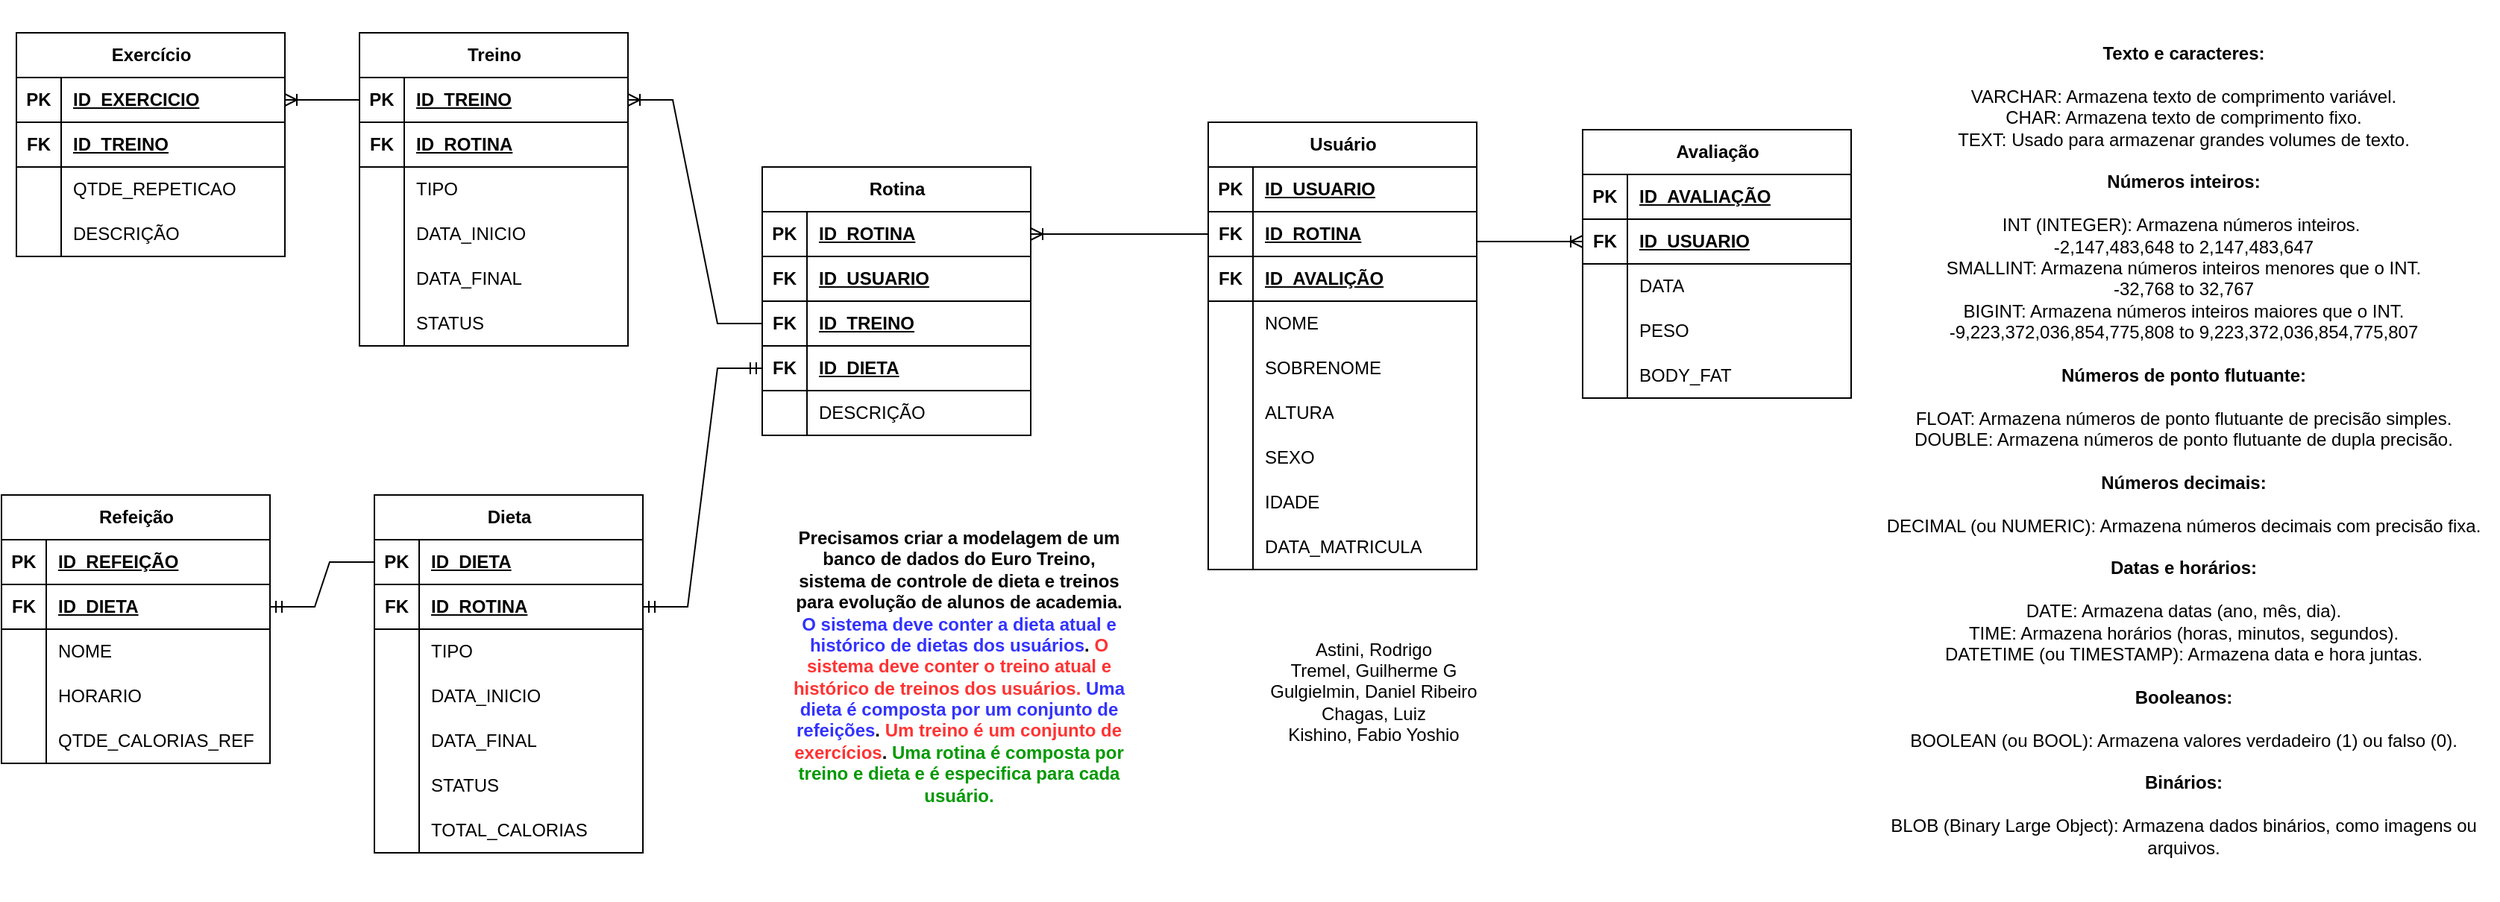 <mxfile version="21.6.5" type="github">
  <diagram id="R2lEEEUBdFMjLlhIrx00" name="Page-1">
    <mxGraphModel dx="1644" dy="480" grid="0" gridSize="10" guides="1" tooltips="1" connect="1" arrows="1" fold="1" page="1" pageScale="1" pageWidth="850" pageHeight="1100" math="0" shadow="0" extFonts="Permanent Marker^https://fonts.googleapis.com/css?family=Permanent+Marker">
      <root>
        <mxCell id="0" />
        <mxCell id="1" parent="0" />
        <mxCell id="TlUaofYKDGmp3CjPy7Cw-1" value="Usuário" style="shape=table;startSize=30;container=1;collapsible=1;childLayout=tableLayout;fixedRows=1;rowLines=0;fontStyle=1;align=center;resizeLast=1;html=1;" parent="1" vertex="1">
          <mxGeometry x="-21" y="190" width="180" height="300" as="geometry" />
        </mxCell>
        <mxCell id="TlUaofYKDGmp3CjPy7Cw-61" value="" style="shape=tableRow;horizontal=0;startSize=0;swimlaneHead=0;swimlaneBody=0;fillColor=none;collapsible=0;dropTarget=0;points=[[0,0.5],[1,0.5]];portConstraint=eastwest;top=0;left=0;right=0;bottom=1;" parent="TlUaofYKDGmp3CjPy7Cw-1" vertex="1">
          <mxGeometry y="30" width="180" height="30" as="geometry" />
        </mxCell>
        <mxCell id="TlUaofYKDGmp3CjPy7Cw-62" value="PK" style="shape=partialRectangle;connectable=0;fillColor=none;top=0;left=0;bottom=0;right=0;fontStyle=1;overflow=hidden;whiteSpace=wrap;html=1;" parent="TlUaofYKDGmp3CjPy7Cw-61" vertex="1">
          <mxGeometry width="30" height="30" as="geometry">
            <mxRectangle width="30" height="30" as="alternateBounds" />
          </mxGeometry>
        </mxCell>
        <mxCell id="TlUaofYKDGmp3CjPy7Cw-63" value="ID_USUARIO" style="shape=partialRectangle;connectable=0;fillColor=none;top=0;left=0;bottom=0;right=0;align=left;spacingLeft=6;fontStyle=5;overflow=hidden;whiteSpace=wrap;html=1;" parent="TlUaofYKDGmp3CjPy7Cw-61" vertex="1">
          <mxGeometry x="30" width="150" height="30" as="geometry">
            <mxRectangle width="150" height="30" as="alternateBounds" />
          </mxGeometry>
        </mxCell>
        <mxCell id="TlUaofYKDGmp3CjPy7Cw-2" value="" style="shape=tableRow;horizontal=0;startSize=0;swimlaneHead=0;swimlaneBody=0;fillColor=none;collapsible=0;dropTarget=0;points=[[0,0.5],[1,0.5]];portConstraint=eastwest;top=0;left=0;right=0;bottom=1;" parent="TlUaofYKDGmp3CjPy7Cw-1" vertex="1">
          <mxGeometry y="60" width="180" height="30" as="geometry" />
        </mxCell>
        <mxCell id="TlUaofYKDGmp3CjPy7Cw-3" value="FK" style="shape=partialRectangle;connectable=0;fillColor=none;top=0;left=0;bottom=0;right=0;fontStyle=1;overflow=hidden;whiteSpace=wrap;html=1;" parent="TlUaofYKDGmp3CjPy7Cw-2" vertex="1">
          <mxGeometry width="30" height="30" as="geometry">
            <mxRectangle width="30" height="30" as="alternateBounds" />
          </mxGeometry>
        </mxCell>
        <mxCell id="TlUaofYKDGmp3CjPy7Cw-4" value="ID_ROTINA" style="shape=partialRectangle;connectable=0;fillColor=none;top=0;left=0;bottom=0;right=0;align=left;spacingLeft=6;fontStyle=5;overflow=hidden;whiteSpace=wrap;html=1;" parent="TlUaofYKDGmp3CjPy7Cw-2" vertex="1">
          <mxGeometry x="30" width="150" height="30" as="geometry">
            <mxRectangle width="150" height="30" as="alternateBounds" />
          </mxGeometry>
        </mxCell>
        <mxCell id="TlUaofYKDGmp3CjPy7Cw-193" value="" style="shape=tableRow;horizontal=0;startSize=0;swimlaneHead=0;swimlaneBody=0;fillColor=none;collapsible=0;dropTarget=0;points=[[0,0.5],[1,0.5]];portConstraint=eastwest;top=0;left=0;right=0;bottom=1;" parent="TlUaofYKDGmp3CjPy7Cw-1" vertex="1">
          <mxGeometry y="90" width="180" height="30" as="geometry" />
        </mxCell>
        <mxCell id="TlUaofYKDGmp3CjPy7Cw-194" value="FK" style="shape=partialRectangle;connectable=0;fillColor=none;top=0;left=0;bottom=0;right=0;fontStyle=1;overflow=hidden;whiteSpace=wrap;html=1;" parent="TlUaofYKDGmp3CjPy7Cw-193" vertex="1">
          <mxGeometry width="30" height="30" as="geometry">
            <mxRectangle width="30" height="30" as="alternateBounds" />
          </mxGeometry>
        </mxCell>
        <mxCell id="TlUaofYKDGmp3CjPy7Cw-195" value="ID_AVALIÇÃO" style="shape=partialRectangle;connectable=0;fillColor=none;top=0;left=0;bottom=0;right=0;align=left;spacingLeft=6;fontStyle=5;overflow=hidden;whiteSpace=wrap;html=1;" parent="TlUaofYKDGmp3CjPy7Cw-193" vertex="1">
          <mxGeometry x="30" width="150" height="30" as="geometry">
            <mxRectangle width="150" height="30" as="alternateBounds" />
          </mxGeometry>
        </mxCell>
        <mxCell id="TlUaofYKDGmp3CjPy7Cw-8" value="" style="shape=tableRow;horizontal=0;startSize=0;swimlaneHead=0;swimlaneBody=0;fillColor=none;collapsible=0;dropTarget=0;points=[[0,0.5],[1,0.5]];portConstraint=eastwest;top=0;left=0;right=0;bottom=0;" parent="TlUaofYKDGmp3CjPy7Cw-1" vertex="1">
          <mxGeometry y="120" width="180" height="30" as="geometry" />
        </mxCell>
        <mxCell id="TlUaofYKDGmp3CjPy7Cw-9" value="" style="shape=partialRectangle;connectable=0;fillColor=none;top=0;left=0;bottom=0;right=0;editable=1;overflow=hidden;whiteSpace=wrap;html=1;" parent="TlUaofYKDGmp3CjPy7Cw-8" vertex="1">
          <mxGeometry width="30" height="30" as="geometry">
            <mxRectangle width="30" height="30" as="alternateBounds" />
          </mxGeometry>
        </mxCell>
        <mxCell id="TlUaofYKDGmp3CjPy7Cw-10" value="NOME" style="shape=partialRectangle;connectable=0;fillColor=none;top=0;left=0;bottom=0;right=0;align=left;spacingLeft=6;overflow=hidden;whiteSpace=wrap;html=1;" parent="TlUaofYKDGmp3CjPy7Cw-8" vertex="1">
          <mxGeometry x="30" width="150" height="30" as="geometry">
            <mxRectangle width="150" height="30" as="alternateBounds" />
          </mxGeometry>
        </mxCell>
        <mxCell id="TlUaofYKDGmp3CjPy7Cw-11" value="" style="shape=tableRow;horizontal=0;startSize=0;swimlaneHead=0;swimlaneBody=0;fillColor=none;collapsible=0;dropTarget=0;points=[[0,0.5],[1,0.5]];portConstraint=eastwest;top=0;left=0;right=0;bottom=0;" parent="TlUaofYKDGmp3CjPy7Cw-1" vertex="1">
          <mxGeometry y="150" width="180" height="30" as="geometry" />
        </mxCell>
        <mxCell id="TlUaofYKDGmp3CjPy7Cw-12" value="" style="shape=partialRectangle;connectable=0;fillColor=none;top=0;left=0;bottom=0;right=0;editable=1;overflow=hidden;whiteSpace=wrap;html=1;" parent="TlUaofYKDGmp3CjPy7Cw-11" vertex="1">
          <mxGeometry width="30" height="30" as="geometry">
            <mxRectangle width="30" height="30" as="alternateBounds" />
          </mxGeometry>
        </mxCell>
        <mxCell id="TlUaofYKDGmp3CjPy7Cw-13" value="SOBRENOME" style="shape=partialRectangle;connectable=0;fillColor=none;top=0;left=0;bottom=0;right=0;align=left;spacingLeft=6;overflow=hidden;whiteSpace=wrap;html=1;" parent="TlUaofYKDGmp3CjPy7Cw-11" vertex="1">
          <mxGeometry x="30" width="150" height="30" as="geometry">
            <mxRectangle width="150" height="30" as="alternateBounds" />
          </mxGeometry>
        </mxCell>
        <mxCell id="TlUaofYKDGmp3CjPy7Cw-17" value="" style="shape=tableRow;horizontal=0;startSize=0;swimlaneHead=0;swimlaneBody=0;fillColor=none;collapsible=0;dropTarget=0;points=[[0,0.5],[1,0.5]];portConstraint=eastwest;top=0;left=0;right=0;bottom=0;" parent="TlUaofYKDGmp3CjPy7Cw-1" vertex="1">
          <mxGeometry y="180" width="180" height="30" as="geometry" />
        </mxCell>
        <mxCell id="TlUaofYKDGmp3CjPy7Cw-18" value="" style="shape=partialRectangle;connectable=0;fillColor=none;top=0;left=0;bottom=0;right=0;editable=1;overflow=hidden;whiteSpace=wrap;html=1;" parent="TlUaofYKDGmp3CjPy7Cw-17" vertex="1">
          <mxGeometry width="30" height="30" as="geometry">
            <mxRectangle width="30" height="30" as="alternateBounds" />
          </mxGeometry>
        </mxCell>
        <mxCell id="TlUaofYKDGmp3CjPy7Cw-19" value="ALTURA" style="shape=partialRectangle;connectable=0;fillColor=none;top=0;left=0;bottom=0;right=0;align=left;spacingLeft=6;overflow=hidden;whiteSpace=wrap;html=1;" parent="TlUaofYKDGmp3CjPy7Cw-17" vertex="1">
          <mxGeometry x="30" width="150" height="30" as="geometry">
            <mxRectangle width="150" height="30" as="alternateBounds" />
          </mxGeometry>
        </mxCell>
        <mxCell id="TlUaofYKDGmp3CjPy7Cw-20" value="" style="shape=tableRow;horizontal=0;startSize=0;swimlaneHead=0;swimlaneBody=0;fillColor=none;collapsible=0;dropTarget=0;points=[[0,0.5],[1,0.5]];portConstraint=eastwest;top=0;left=0;right=0;bottom=0;" parent="TlUaofYKDGmp3CjPy7Cw-1" vertex="1">
          <mxGeometry y="210" width="180" height="30" as="geometry" />
        </mxCell>
        <mxCell id="TlUaofYKDGmp3CjPy7Cw-21" value="" style="shape=partialRectangle;connectable=0;fillColor=none;top=0;left=0;bottom=0;right=0;editable=1;overflow=hidden;whiteSpace=wrap;html=1;" parent="TlUaofYKDGmp3CjPy7Cw-20" vertex="1">
          <mxGeometry width="30" height="30" as="geometry">
            <mxRectangle width="30" height="30" as="alternateBounds" />
          </mxGeometry>
        </mxCell>
        <mxCell id="TlUaofYKDGmp3CjPy7Cw-22" value="SEXO" style="shape=partialRectangle;connectable=0;fillColor=none;top=0;left=0;bottom=0;right=0;align=left;spacingLeft=6;overflow=hidden;whiteSpace=wrap;html=1;" parent="TlUaofYKDGmp3CjPy7Cw-20" vertex="1">
          <mxGeometry x="30" width="150" height="30" as="geometry">
            <mxRectangle width="150" height="30" as="alternateBounds" />
          </mxGeometry>
        </mxCell>
        <mxCell id="TlUaofYKDGmp3CjPy7Cw-196" value="" style="shape=tableRow;horizontal=0;startSize=0;swimlaneHead=0;swimlaneBody=0;fillColor=none;collapsible=0;dropTarget=0;points=[[0,0.5],[1,0.5]];portConstraint=eastwest;top=0;left=0;right=0;bottom=0;" parent="TlUaofYKDGmp3CjPy7Cw-1" vertex="1">
          <mxGeometry y="240" width="180" height="30" as="geometry" />
        </mxCell>
        <mxCell id="TlUaofYKDGmp3CjPy7Cw-197" value="" style="shape=partialRectangle;connectable=0;fillColor=none;top=0;left=0;bottom=0;right=0;editable=1;overflow=hidden;whiteSpace=wrap;html=1;" parent="TlUaofYKDGmp3CjPy7Cw-196" vertex="1">
          <mxGeometry width="30" height="30" as="geometry">
            <mxRectangle width="30" height="30" as="alternateBounds" />
          </mxGeometry>
        </mxCell>
        <mxCell id="TlUaofYKDGmp3CjPy7Cw-198" value="IDADE" style="shape=partialRectangle;connectable=0;fillColor=none;top=0;left=0;bottom=0;right=0;align=left;spacingLeft=6;overflow=hidden;whiteSpace=wrap;html=1;" parent="TlUaofYKDGmp3CjPy7Cw-196" vertex="1">
          <mxGeometry x="30" width="150" height="30" as="geometry">
            <mxRectangle width="150" height="30" as="alternateBounds" />
          </mxGeometry>
        </mxCell>
        <mxCell id="TlUaofYKDGmp3CjPy7Cw-256" value="" style="shape=tableRow;horizontal=0;startSize=0;swimlaneHead=0;swimlaneBody=0;fillColor=none;collapsible=0;dropTarget=0;points=[[0,0.5],[1,0.5]];portConstraint=eastwest;top=0;left=0;right=0;bottom=0;" parent="TlUaofYKDGmp3CjPy7Cw-1" vertex="1">
          <mxGeometry y="270" width="180" height="30" as="geometry" />
        </mxCell>
        <mxCell id="TlUaofYKDGmp3CjPy7Cw-257" value="" style="shape=partialRectangle;connectable=0;fillColor=none;top=0;left=0;bottom=0;right=0;editable=1;overflow=hidden;whiteSpace=wrap;html=1;" parent="TlUaofYKDGmp3CjPy7Cw-256" vertex="1">
          <mxGeometry width="30" height="30" as="geometry">
            <mxRectangle width="30" height="30" as="alternateBounds" />
          </mxGeometry>
        </mxCell>
        <mxCell id="TlUaofYKDGmp3CjPy7Cw-258" value="DATA_MATRICULA" style="shape=partialRectangle;connectable=0;fillColor=none;top=0;left=0;bottom=0;right=0;align=left;spacingLeft=6;overflow=hidden;whiteSpace=wrap;html=1;" parent="TlUaofYKDGmp3CjPy7Cw-256" vertex="1">
          <mxGeometry x="30" width="150" height="30" as="geometry">
            <mxRectangle width="150" height="30" as="alternateBounds" />
          </mxGeometry>
        </mxCell>
        <mxCell id="TlUaofYKDGmp3CjPy7Cw-40" value="&lt;b&gt;Precisamos criar a modelagem de um banco de dados do Euro Treino, sistema de controle de dieta e treinos para evolução de alunos de academia. &lt;font style=&quot;&quot; color=&quot;#3333ff&quot;&gt;O sistema deve conter a dieta atual e histórico de dietas dos usuários&lt;/font&gt;. &lt;font color=&quot;#ff3333&quot;&gt;O sistema deve conter o treino atual e histórico de treinos dos usuários.&lt;/font&gt; &lt;font color=&quot;#3333ff&quot;&gt;Uma dieta é composta por um conjunto de refeições&lt;/font&gt;. &lt;font color=&quot;#ff3333&quot;&gt;Um treino é um conjunto de exercícios&lt;/font&gt;. &lt;font color=&quot;#009900&quot;&gt;Uma rotina é composta por treino e dieta e é especifica para cada usuário.&lt;/font&gt;&lt;/b&gt;" style="text;html=1;strokeColor=none;fillColor=none;align=center;verticalAlign=middle;whiteSpace=wrap;rounded=0;" parent="1" vertex="1">
          <mxGeometry x="-303" y="490" width="230" height="130" as="geometry" />
        </mxCell>
        <mxCell id="TlUaofYKDGmp3CjPy7Cw-44" value="Refeição" style="shape=table;startSize=30;container=1;collapsible=1;childLayout=tableLayout;fixedRows=1;rowLines=0;fontStyle=1;align=center;resizeLast=1;html=1;" parent="1" vertex="1">
          <mxGeometry x="-830" y="440" width="180" height="180" as="geometry" />
        </mxCell>
        <mxCell id="TlUaofYKDGmp3CjPy7Cw-45" value="" style="shape=tableRow;horizontal=0;startSize=0;swimlaneHead=0;swimlaneBody=0;fillColor=none;collapsible=0;dropTarget=0;points=[[0,0.5],[1,0.5]];portConstraint=eastwest;top=0;left=0;right=0;bottom=1;" parent="TlUaofYKDGmp3CjPy7Cw-44" vertex="1">
          <mxGeometry y="30" width="180" height="30" as="geometry" />
        </mxCell>
        <mxCell id="TlUaofYKDGmp3CjPy7Cw-46" value="PK" style="shape=partialRectangle;connectable=0;fillColor=none;top=0;left=0;bottom=0;right=0;fontStyle=1;overflow=hidden;whiteSpace=wrap;html=1;" parent="TlUaofYKDGmp3CjPy7Cw-45" vertex="1">
          <mxGeometry width="30" height="30" as="geometry">
            <mxRectangle width="30" height="30" as="alternateBounds" />
          </mxGeometry>
        </mxCell>
        <mxCell id="TlUaofYKDGmp3CjPy7Cw-47" value="ID_REFEIÇÃO" style="shape=partialRectangle;connectable=0;fillColor=none;top=0;left=0;bottom=0;right=0;align=left;spacingLeft=6;fontStyle=5;overflow=hidden;whiteSpace=wrap;html=1;" parent="TlUaofYKDGmp3CjPy7Cw-45" vertex="1">
          <mxGeometry x="30" width="150" height="30" as="geometry">
            <mxRectangle width="150" height="30" as="alternateBounds" />
          </mxGeometry>
        </mxCell>
        <mxCell id="TlUaofYKDGmp3CjPy7Cw-57" value="" style="shape=tableRow;horizontal=0;startSize=0;swimlaneHead=0;swimlaneBody=0;fillColor=none;collapsible=0;dropTarget=0;points=[[0,0.5],[1,0.5]];portConstraint=eastwest;top=0;left=0;right=0;bottom=1;" parent="TlUaofYKDGmp3CjPy7Cw-44" vertex="1">
          <mxGeometry y="60" width="180" height="30" as="geometry" />
        </mxCell>
        <mxCell id="TlUaofYKDGmp3CjPy7Cw-58" value="FK" style="shape=partialRectangle;connectable=0;fillColor=none;top=0;left=0;bottom=0;right=0;fontStyle=1;overflow=hidden;whiteSpace=wrap;html=1;" parent="TlUaofYKDGmp3CjPy7Cw-57" vertex="1">
          <mxGeometry width="30" height="30" as="geometry">
            <mxRectangle width="30" height="30" as="alternateBounds" />
          </mxGeometry>
        </mxCell>
        <mxCell id="TlUaofYKDGmp3CjPy7Cw-59" value="ID_DIETA" style="shape=partialRectangle;connectable=0;fillColor=none;top=0;left=0;bottom=0;right=0;align=left;spacingLeft=6;fontStyle=5;overflow=hidden;whiteSpace=wrap;html=1;" parent="TlUaofYKDGmp3CjPy7Cw-57" vertex="1">
          <mxGeometry x="30" width="150" height="30" as="geometry">
            <mxRectangle width="150" height="30" as="alternateBounds" />
          </mxGeometry>
        </mxCell>
        <mxCell id="TlUaofYKDGmp3CjPy7Cw-48" value="" style="shape=tableRow;horizontal=0;startSize=0;swimlaneHead=0;swimlaneBody=0;fillColor=none;collapsible=0;dropTarget=0;points=[[0,0.5],[1,0.5]];portConstraint=eastwest;top=0;left=0;right=0;bottom=0;" parent="TlUaofYKDGmp3CjPy7Cw-44" vertex="1">
          <mxGeometry y="90" width="180" height="30" as="geometry" />
        </mxCell>
        <mxCell id="TlUaofYKDGmp3CjPy7Cw-49" value="" style="shape=partialRectangle;connectable=0;fillColor=none;top=0;left=0;bottom=0;right=0;editable=1;overflow=hidden;whiteSpace=wrap;html=1;" parent="TlUaofYKDGmp3CjPy7Cw-48" vertex="1">
          <mxGeometry width="30" height="30" as="geometry">
            <mxRectangle width="30" height="30" as="alternateBounds" />
          </mxGeometry>
        </mxCell>
        <mxCell id="TlUaofYKDGmp3CjPy7Cw-50" value="NOME" style="shape=partialRectangle;connectable=0;fillColor=none;top=0;left=0;bottom=0;right=0;align=left;spacingLeft=6;overflow=hidden;whiteSpace=wrap;html=1;" parent="TlUaofYKDGmp3CjPy7Cw-48" vertex="1">
          <mxGeometry x="30" width="150" height="30" as="geometry">
            <mxRectangle width="150" height="30" as="alternateBounds" />
          </mxGeometry>
        </mxCell>
        <mxCell id="TlUaofYKDGmp3CjPy7Cw-51" value="" style="shape=tableRow;horizontal=0;startSize=0;swimlaneHead=0;swimlaneBody=0;fillColor=none;collapsible=0;dropTarget=0;points=[[0,0.5],[1,0.5]];portConstraint=eastwest;top=0;left=0;right=0;bottom=0;" parent="TlUaofYKDGmp3CjPy7Cw-44" vertex="1">
          <mxGeometry y="120" width="180" height="30" as="geometry" />
        </mxCell>
        <mxCell id="TlUaofYKDGmp3CjPy7Cw-52" value="" style="shape=partialRectangle;connectable=0;fillColor=none;top=0;left=0;bottom=0;right=0;editable=1;overflow=hidden;whiteSpace=wrap;html=1;" parent="TlUaofYKDGmp3CjPy7Cw-51" vertex="1">
          <mxGeometry width="30" height="30" as="geometry">
            <mxRectangle width="30" height="30" as="alternateBounds" />
          </mxGeometry>
        </mxCell>
        <mxCell id="TlUaofYKDGmp3CjPy7Cw-53" value="HORARIO" style="shape=partialRectangle;connectable=0;fillColor=none;top=0;left=0;bottom=0;right=0;align=left;spacingLeft=6;overflow=hidden;whiteSpace=wrap;html=1;" parent="TlUaofYKDGmp3CjPy7Cw-51" vertex="1">
          <mxGeometry x="30" width="150" height="30" as="geometry">
            <mxRectangle width="150" height="30" as="alternateBounds" />
          </mxGeometry>
        </mxCell>
        <mxCell id="TlUaofYKDGmp3CjPy7Cw-247" value="" style="shape=tableRow;horizontal=0;startSize=0;swimlaneHead=0;swimlaneBody=0;fillColor=none;collapsible=0;dropTarget=0;points=[[0,0.5],[1,0.5]];portConstraint=eastwest;top=0;left=0;right=0;bottom=0;" parent="TlUaofYKDGmp3CjPy7Cw-44" vertex="1">
          <mxGeometry y="150" width="180" height="30" as="geometry" />
        </mxCell>
        <mxCell id="TlUaofYKDGmp3CjPy7Cw-248" value="" style="shape=partialRectangle;connectable=0;fillColor=none;top=0;left=0;bottom=0;right=0;editable=1;overflow=hidden;whiteSpace=wrap;html=1;" parent="TlUaofYKDGmp3CjPy7Cw-247" vertex="1">
          <mxGeometry width="30" height="30" as="geometry">
            <mxRectangle width="30" height="30" as="alternateBounds" />
          </mxGeometry>
        </mxCell>
        <mxCell id="TlUaofYKDGmp3CjPy7Cw-249" value="QTDE_CALORIAS_REF" style="shape=partialRectangle;connectable=0;fillColor=none;top=0;left=0;bottom=0;right=0;align=left;spacingLeft=6;overflow=hidden;whiteSpace=wrap;html=1;" parent="TlUaofYKDGmp3CjPy7Cw-247" vertex="1">
          <mxGeometry x="30" width="150" height="30" as="geometry">
            <mxRectangle width="150" height="30" as="alternateBounds" />
          </mxGeometry>
        </mxCell>
        <mxCell id="TlUaofYKDGmp3CjPy7Cw-84" value="Treino" style="shape=table;startSize=30;container=1;collapsible=1;childLayout=tableLayout;fixedRows=1;rowLines=0;fontStyle=1;align=center;resizeLast=1;html=1;" parent="1" vertex="1">
          <mxGeometry x="-590" y="130" width="180" height="210" as="geometry" />
        </mxCell>
        <mxCell id="TlUaofYKDGmp3CjPy7Cw-85" value="" style="shape=tableRow;horizontal=0;startSize=0;swimlaneHead=0;swimlaneBody=0;fillColor=none;collapsible=0;dropTarget=0;points=[[0,0.5],[1,0.5]];portConstraint=eastwest;top=0;left=0;right=0;bottom=1;" parent="TlUaofYKDGmp3CjPy7Cw-84" vertex="1">
          <mxGeometry y="30" width="180" height="30" as="geometry" />
        </mxCell>
        <mxCell id="TlUaofYKDGmp3CjPy7Cw-86" value="PK" style="shape=partialRectangle;connectable=0;fillColor=none;top=0;left=0;bottom=0;right=0;fontStyle=1;overflow=hidden;whiteSpace=wrap;html=1;" parent="TlUaofYKDGmp3CjPy7Cw-85" vertex="1">
          <mxGeometry width="30" height="30" as="geometry">
            <mxRectangle width="30" height="30" as="alternateBounds" />
          </mxGeometry>
        </mxCell>
        <mxCell id="TlUaofYKDGmp3CjPy7Cw-87" value="ID_TREINO" style="shape=partialRectangle;connectable=0;fillColor=none;top=0;left=0;bottom=0;right=0;align=left;spacingLeft=6;fontStyle=5;overflow=hidden;whiteSpace=wrap;html=1;" parent="TlUaofYKDGmp3CjPy7Cw-85" vertex="1">
          <mxGeometry x="30" width="150" height="30" as="geometry">
            <mxRectangle width="150" height="30" as="alternateBounds" />
          </mxGeometry>
        </mxCell>
        <mxCell id="TlUaofYKDGmp3CjPy7Cw-250" value="" style="shape=tableRow;horizontal=0;startSize=0;swimlaneHead=0;swimlaneBody=0;fillColor=none;collapsible=0;dropTarget=0;points=[[0,0.5],[1,0.5]];portConstraint=eastwest;top=0;left=0;right=0;bottom=1;" parent="TlUaofYKDGmp3CjPy7Cw-84" vertex="1">
          <mxGeometry y="60" width="180" height="30" as="geometry" />
        </mxCell>
        <mxCell id="TlUaofYKDGmp3CjPy7Cw-251" value="FK" style="shape=partialRectangle;connectable=0;fillColor=none;top=0;left=0;bottom=0;right=0;fontStyle=1;overflow=hidden;whiteSpace=wrap;html=1;" parent="TlUaofYKDGmp3CjPy7Cw-250" vertex="1">
          <mxGeometry width="30" height="30" as="geometry">
            <mxRectangle width="30" height="30" as="alternateBounds" />
          </mxGeometry>
        </mxCell>
        <mxCell id="TlUaofYKDGmp3CjPy7Cw-252" value="ID_ROTINA" style="shape=partialRectangle;connectable=0;fillColor=none;top=0;left=0;bottom=0;right=0;align=left;spacingLeft=6;fontStyle=5;overflow=hidden;whiteSpace=wrap;html=1;" parent="TlUaofYKDGmp3CjPy7Cw-250" vertex="1">
          <mxGeometry x="30" width="150" height="30" as="geometry">
            <mxRectangle width="150" height="30" as="alternateBounds" />
          </mxGeometry>
        </mxCell>
        <mxCell id="TlUaofYKDGmp3CjPy7Cw-91" value="" style="shape=tableRow;horizontal=0;startSize=0;swimlaneHead=0;swimlaneBody=0;fillColor=none;collapsible=0;dropTarget=0;points=[[0,0.5],[1,0.5]];portConstraint=eastwest;top=0;left=0;right=0;bottom=0;" parent="TlUaofYKDGmp3CjPy7Cw-84" vertex="1">
          <mxGeometry y="90" width="180" height="30" as="geometry" />
        </mxCell>
        <mxCell id="TlUaofYKDGmp3CjPy7Cw-92" value="" style="shape=partialRectangle;connectable=0;fillColor=none;top=0;left=0;bottom=0;right=0;editable=1;overflow=hidden;whiteSpace=wrap;html=1;" parent="TlUaofYKDGmp3CjPy7Cw-91" vertex="1">
          <mxGeometry width="30" height="30" as="geometry">
            <mxRectangle width="30" height="30" as="alternateBounds" />
          </mxGeometry>
        </mxCell>
        <mxCell id="TlUaofYKDGmp3CjPy7Cw-93" value="TIPO" style="shape=partialRectangle;connectable=0;fillColor=none;top=0;left=0;bottom=0;right=0;align=left;spacingLeft=6;overflow=hidden;whiteSpace=wrap;html=1;" parent="TlUaofYKDGmp3CjPy7Cw-91" vertex="1">
          <mxGeometry x="30" width="150" height="30" as="geometry">
            <mxRectangle width="150" height="30" as="alternateBounds" />
          </mxGeometry>
        </mxCell>
        <mxCell id="TlUaofYKDGmp3CjPy7Cw-218" value="" style="shape=tableRow;horizontal=0;startSize=0;swimlaneHead=0;swimlaneBody=0;fillColor=none;collapsible=0;dropTarget=0;points=[[0,0.5],[1,0.5]];portConstraint=eastwest;top=0;left=0;right=0;bottom=0;" parent="TlUaofYKDGmp3CjPy7Cw-84" vertex="1">
          <mxGeometry y="120" width="180" height="30" as="geometry" />
        </mxCell>
        <mxCell id="TlUaofYKDGmp3CjPy7Cw-219" value="" style="shape=partialRectangle;connectable=0;fillColor=none;top=0;left=0;bottom=0;right=0;editable=1;overflow=hidden;whiteSpace=wrap;html=1;" parent="TlUaofYKDGmp3CjPy7Cw-218" vertex="1">
          <mxGeometry width="30" height="30" as="geometry">
            <mxRectangle width="30" height="30" as="alternateBounds" />
          </mxGeometry>
        </mxCell>
        <mxCell id="TlUaofYKDGmp3CjPy7Cw-220" value="DATA_INICIO" style="shape=partialRectangle;connectable=0;fillColor=none;top=0;left=0;bottom=0;right=0;align=left;spacingLeft=6;overflow=hidden;whiteSpace=wrap;html=1;" parent="TlUaofYKDGmp3CjPy7Cw-218" vertex="1">
          <mxGeometry x="30" width="150" height="30" as="geometry">
            <mxRectangle width="150" height="30" as="alternateBounds" />
          </mxGeometry>
        </mxCell>
        <mxCell id="TlUaofYKDGmp3CjPy7Cw-221" value="" style="shape=tableRow;horizontal=0;startSize=0;swimlaneHead=0;swimlaneBody=0;fillColor=none;collapsible=0;dropTarget=0;points=[[0,0.5],[1,0.5]];portConstraint=eastwest;top=0;left=0;right=0;bottom=0;" parent="TlUaofYKDGmp3CjPy7Cw-84" vertex="1">
          <mxGeometry y="150" width="180" height="30" as="geometry" />
        </mxCell>
        <mxCell id="TlUaofYKDGmp3CjPy7Cw-222" value="" style="shape=partialRectangle;connectable=0;fillColor=none;top=0;left=0;bottom=0;right=0;editable=1;overflow=hidden;whiteSpace=wrap;html=1;" parent="TlUaofYKDGmp3CjPy7Cw-221" vertex="1">
          <mxGeometry width="30" height="30" as="geometry">
            <mxRectangle width="30" height="30" as="alternateBounds" />
          </mxGeometry>
        </mxCell>
        <mxCell id="TlUaofYKDGmp3CjPy7Cw-223" value="DATA_FINAL" style="shape=partialRectangle;connectable=0;fillColor=none;top=0;left=0;bottom=0;right=0;align=left;spacingLeft=6;overflow=hidden;whiteSpace=wrap;html=1;" parent="TlUaofYKDGmp3CjPy7Cw-221" vertex="1">
          <mxGeometry x="30" width="150" height="30" as="geometry">
            <mxRectangle width="150" height="30" as="alternateBounds" />
          </mxGeometry>
        </mxCell>
        <mxCell id="TlUaofYKDGmp3CjPy7Cw-253" value="" style="shape=tableRow;horizontal=0;startSize=0;swimlaneHead=0;swimlaneBody=0;fillColor=none;collapsible=0;dropTarget=0;points=[[0,0.5],[1,0.5]];portConstraint=eastwest;top=0;left=0;right=0;bottom=0;" parent="TlUaofYKDGmp3CjPy7Cw-84" vertex="1">
          <mxGeometry y="180" width="180" height="30" as="geometry" />
        </mxCell>
        <mxCell id="TlUaofYKDGmp3CjPy7Cw-254" value="" style="shape=partialRectangle;connectable=0;fillColor=none;top=0;left=0;bottom=0;right=0;editable=1;overflow=hidden;whiteSpace=wrap;html=1;" parent="TlUaofYKDGmp3CjPy7Cw-253" vertex="1">
          <mxGeometry width="30" height="30" as="geometry">
            <mxRectangle width="30" height="30" as="alternateBounds" />
          </mxGeometry>
        </mxCell>
        <mxCell id="TlUaofYKDGmp3CjPy7Cw-255" value="STATUS" style="shape=partialRectangle;connectable=0;fillColor=none;top=0;left=0;bottom=0;right=0;align=left;spacingLeft=6;overflow=hidden;whiteSpace=wrap;html=1;" parent="TlUaofYKDGmp3CjPy7Cw-253" vertex="1">
          <mxGeometry x="30" width="150" height="30" as="geometry">
            <mxRectangle width="150" height="30" as="alternateBounds" />
          </mxGeometry>
        </mxCell>
        <mxCell id="TlUaofYKDGmp3CjPy7Cw-100" value="Exercício" style="shape=table;startSize=30;container=1;collapsible=1;childLayout=tableLayout;fixedRows=1;rowLines=0;fontStyle=1;align=center;resizeLast=1;html=1;" parent="1" vertex="1">
          <mxGeometry x="-820" y="130" width="180" height="150" as="geometry" />
        </mxCell>
        <mxCell id="TlUaofYKDGmp3CjPy7Cw-110" value="" style="shape=tableRow;horizontal=0;startSize=0;swimlaneHead=0;swimlaneBody=0;fillColor=none;collapsible=0;dropTarget=0;points=[[0,0.5],[1,0.5]];portConstraint=eastwest;top=0;left=0;right=0;bottom=1;" parent="TlUaofYKDGmp3CjPy7Cw-100" vertex="1">
          <mxGeometry y="30" width="180" height="30" as="geometry" />
        </mxCell>
        <mxCell id="TlUaofYKDGmp3CjPy7Cw-111" value="PK" style="shape=partialRectangle;connectable=0;fillColor=none;top=0;left=0;bottom=0;right=0;fontStyle=1;overflow=hidden;whiteSpace=wrap;html=1;" parent="TlUaofYKDGmp3CjPy7Cw-110" vertex="1">
          <mxGeometry width="30" height="30" as="geometry">
            <mxRectangle width="30" height="30" as="alternateBounds" />
          </mxGeometry>
        </mxCell>
        <mxCell id="TlUaofYKDGmp3CjPy7Cw-112" value="ID_EXERCICIO" style="shape=partialRectangle;connectable=0;fillColor=none;top=0;left=0;bottom=0;right=0;align=left;spacingLeft=6;fontStyle=5;overflow=hidden;whiteSpace=wrap;html=1;" parent="TlUaofYKDGmp3CjPy7Cw-110" vertex="1">
          <mxGeometry x="30" width="150" height="30" as="geometry">
            <mxRectangle width="150" height="30" as="alternateBounds" />
          </mxGeometry>
        </mxCell>
        <mxCell id="TlUaofYKDGmp3CjPy7Cw-101" value="" style="shape=tableRow;horizontal=0;startSize=0;swimlaneHead=0;swimlaneBody=0;fillColor=none;collapsible=0;dropTarget=0;points=[[0,0.5],[1,0.5]];portConstraint=eastwest;top=0;left=0;right=0;bottom=1;" parent="TlUaofYKDGmp3CjPy7Cw-100" vertex="1">
          <mxGeometry y="60" width="180" height="30" as="geometry" />
        </mxCell>
        <mxCell id="TlUaofYKDGmp3CjPy7Cw-102" value="FK" style="shape=partialRectangle;connectable=0;fillColor=none;top=0;left=0;bottom=0;right=0;fontStyle=1;overflow=hidden;whiteSpace=wrap;html=1;" parent="TlUaofYKDGmp3CjPy7Cw-101" vertex="1">
          <mxGeometry width="30" height="30" as="geometry">
            <mxRectangle width="30" height="30" as="alternateBounds" />
          </mxGeometry>
        </mxCell>
        <mxCell id="TlUaofYKDGmp3CjPy7Cw-103" value="ID_TREINO" style="shape=partialRectangle;connectable=0;fillColor=none;top=0;left=0;bottom=0;right=0;align=left;spacingLeft=6;fontStyle=5;overflow=hidden;whiteSpace=wrap;html=1;" parent="TlUaofYKDGmp3CjPy7Cw-101" vertex="1">
          <mxGeometry x="30" width="150" height="30" as="geometry">
            <mxRectangle width="150" height="30" as="alternateBounds" />
          </mxGeometry>
        </mxCell>
        <mxCell id="TlUaofYKDGmp3CjPy7Cw-104" value="" style="shape=tableRow;horizontal=0;startSize=0;swimlaneHead=0;swimlaneBody=0;fillColor=none;collapsible=0;dropTarget=0;points=[[0,0.5],[1,0.5]];portConstraint=eastwest;top=0;left=0;right=0;bottom=0;" parent="TlUaofYKDGmp3CjPy7Cw-100" vertex="1">
          <mxGeometry y="90" width="180" height="30" as="geometry" />
        </mxCell>
        <mxCell id="TlUaofYKDGmp3CjPy7Cw-105" value="" style="shape=partialRectangle;connectable=0;fillColor=none;top=0;left=0;bottom=0;right=0;editable=1;overflow=hidden;whiteSpace=wrap;html=1;" parent="TlUaofYKDGmp3CjPy7Cw-104" vertex="1">
          <mxGeometry width="30" height="30" as="geometry">
            <mxRectangle width="30" height="30" as="alternateBounds" />
          </mxGeometry>
        </mxCell>
        <mxCell id="TlUaofYKDGmp3CjPy7Cw-106" value="QTDE_REPETICAO" style="shape=partialRectangle;connectable=0;fillColor=none;top=0;left=0;bottom=0;right=0;align=left;spacingLeft=6;overflow=hidden;whiteSpace=wrap;html=1;" parent="TlUaofYKDGmp3CjPy7Cw-104" vertex="1">
          <mxGeometry x="30" width="150" height="30" as="geometry">
            <mxRectangle width="150" height="30" as="alternateBounds" />
          </mxGeometry>
        </mxCell>
        <mxCell id="TlUaofYKDGmp3CjPy7Cw-107" value="" style="shape=tableRow;horizontal=0;startSize=0;swimlaneHead=0;swimlaneBody=0;fillColor=none;collapsible=0;dropTarget=0;points=[[0,0.5],[1,0.5]];portConstraint=eastwest;top=0;left=0;right=0;bottom=0;" parent="TlUaofYKDGmp3CjPy7Cw-100" vertex="1">
          <mxGeometry y="120" width="180" height="30" as="geometry" />
        </mxCell>
        <mxCell id="TlUaofYKDGmp3CjPy7Cw-108" value="" style="shape=partialRectangle;connectable=0;fillColor=none;top=0;left=0;bottom=0;right=0;editable=1;overflow=hidden;whiteSpace=wrap;html=1;" parent="TlUaofYKDGmp3CjPy7Cw-107" vertex="1">
          <mxGeometry width="30" height="30" as="geometry">
            <mxRectangle width="30" height="30" as="alternateBounds" />
          </mxGeometry>
        </mxCell>
        <mxCell id="TlUaofYKDGmp3CjPy7Cw-109" value="DESCRIÇÃO" style="shape=partialRectangle;connectable=0;fillColor=none;top=0;left=0;bottom=0;right=0;align=left;spacingLeft=6;overflow=hidden;whiteSpace=wrap;html=1;" parent="TlUaofYKDGmp3CjPy7Cw-107" vertex="1">
          <mxGeometry x="30" width="150" height="30" as="geometry">
            <mxRectangle width="150" height="30" as="alternateBounds" />
          </mxGeometry>
        </mxCell>
        <mxCell id="TlUaofYKDGmp3CjPy7Cw-116" value="" style="edgeStyle=entityRelationEdgeStyle;fontSize=12;html=1;endArrow=ERoneToMany;rounded=0;entryX=1;entryY=0.5;entryDx=0;entryDy=0;exitX=0;exitY=0.5;exitDx=0;exitDy=0;" parent="1" source="TlUaofYKDGmp3CjPy7Cw-85" target="TlUaofYKDGmp3CjPy7Cw-110" edge="1">
          <mxGeometry width="100" height="100" relative="1" as="geometry">
            <mxPoint x="-660" y="290" as="sourcePoint" />
            <mxPoint x="-560" y="190" as="targetPoint" />
          </mxGeometry>
        </mxCell>
        <mxCell id="TlUaofYKDGmp3CjPy7Cw-130" value="Rotina" style="shape=table;startSize=30;container=1;collapsible=1;childLayout=tableLayout;fixedRows=1;rowLines=0;fontStyle=1;align=center;resizeLast=1;html=1;" parent="1" vertex="1">
          <mxGeometry x="-320" y="220" width="180" height="180" as="geometry" />
        </mxCell>
        <mxCell id="TlUaofYKDGmp3CjPy7Cw-143" value="" style="shape=tableRow;horizontal=0;startSize=0;swimlaneHead=0;swimlaneBody=0;fillColor=none;collapsible=0;dropTarget=0;points=[[0,0.5],[1,0.5]];portConstraint=eastwest;top=0;left=0;right=0;bottom=1;" parent="TlUaofYKDGmp3CjPy7Cw-130" vertex="1">
          <mxGeometry y="30" width="180" height="30" as="geometry" />
        </mxCell>
        <mxCell id="TlUaofYKDGmp3CjPy7Cw-144" value="PK" style="shape=partialRectangle;connectable=0;fillColor=none;top=0;left=0;bottom=0;right=0;fontStyle=1;overflow=hidden;whiteSpace=wrap;html=1;" parent="TlUaofYKDGmp3CjPy7Cw-143" vertex="1">
          <mxGeometry width="30" height="30" as="geometry">
            <mxRectangle width="30" height="30" as="alternateBounds" />
          </mxGeometry>
        </mxCell>
        <mxCell id="TlUaofYKDGmp3CjPy7Cw-145" value="ID_ROTINA" style="shape=partialRectangle;connectable=0;fillColor=none;top=0;left=0;bottom=0;right=0;align=left;spacingLeft=6;fontStyle=5;overflow=hidden;whiteSpace=wrap;html=1;" parent="TlUaofYKDGmp3CjPy7Cw-143" vertex="1">
          <mxGeometry x="30" width="150" height="30" as="geometry">
            <mxRectangle width="150" height="30" as="alternateBounds" />
          </mxGeometry>
        </mxCell>
        <mxCell id="TlUaofYKDGmp3CjPy7Cw-131" value="" style="shape=tableRow;horizontal=0;startSize=0;swimlaneHead=0;swimlaneBody=0;fillColor=none;collapsible=0;dropTarget=0;points=[[0,0.5],[1,0.5]];portConstraint=eastwest;top=0;left=0;right=0;bottom=1;" parent="TlUaofYKDGmp3CjPy7Cw-130" vertex="1">
          <mxGeometry y="60" width="180" height="30" as="geometry" />
        </mxCell>
        <mxCell id="TlUaofYKDGmp3CjPy7Cw-132" value="FK" style="shape=partialRectangle;connectable=0;fillColor=none;top=0;left=0;bottom=0;right=0;fontStyle=1;overflow=hidden;whiteSpace=wrap;html=1;" parent="TlUaofYKDGmp3CjPy7Cw-131" vertex="1">
          <mxGeometry width="30" height="30" as="geometry">
            <mxRectangle width="30" height="30" as="alternateBounds" />
          </mxGeometry>
        </mxCell>
        <mxCell id="TlUaofYKDGmp3CjPy7Cw-133" value="ID_USUARIO" style="shape=partialRectangle;connectable=0;fillColor=none;top=0;left=0;bottom=0;right=0;align=left;spacingLeft=6;fontStyle=5;overflow=hidden;whiteSpace=wrap;html=1;" parent="TlUaofYKDGmp3CjPy7Cw-131" vertex="1">
          <mxGeometry x="30" width="150" height="30" as="geometry">
            <mxRectangle width="150" height="30" as="alternateBounds" />
          </mxGeometry>
        </mxCell>
        <mxCell id="TlUaofYKDGmp3CjPy7Cw-146" value="" style="shape=tableRow;horizontal=0;startSize=0;swimlaneHead=0;swimlaneBody=0;fillColor=none;collapsible=0;dropTarget=0;points=[[0,0.5],[1,0.5]];portConstraint=eastwest;top=0;left=0;right=0;bottom=1;" parent="TlUaofYKDGmp3CjPy7Cw-130" vertex="1">
          <mxGeometry y="90" width="180" height="30" as="geometry" />
        </mxCell>
        <mxCell id="TlUaofYKDGmp3CjPy7Cw-147" value="FK" style="shape=partialRectangle;connectable=0;fillColor=none;top=0;left=0;bottom=0;right=0;fontStyle=1;overflow=hidden;whiteSpace=wrap;html=1;" parent="TlUaofYKDGmp3CjPy7Cw-146" vertex="1">
          <mxGeometry width="30" height="30" as="geometry">
            <mxRectangle width="30" height="30" as="alternateBounds" />
          </mxGeometry>
        </mxCell>
        <mxCell id="TlUaofYKDGmp3CjPy7Cw-148" value="ID_TREINO" style="shape=partialRectangle;connectable=0;fillColor=none;top=0;left=0;bottom=0;right=0;align=left;spacingLeft=6;fontStyle=5;overflow=hidden;whiteSpace=wrap;html=1;" parent="TlUaofYKDGmp3CjPy7Cw-146" vertex="1">
          <mxGeometry x="30" width="150" height="30" as="geometry">
            <mxRectangle width="150" height="30" as="alternateBounds" />
          </mxGeometry>
        </mxCell>
        <mxCell id="TlUaofYKDGmp3CjPy7Cw-149" value="" style="shape=tableRow;horizontal=0;startSize=0;swimlaneHead=0;swimlaneBody=0;fillColor=none;collapsible=0;dropTarget=0;points=[[0,0.5],[1,0.5]];portConstraint=eastwest;top=0;left=0;right=0;bottom=1;" parent="TlUaofYKDGmp3CjPy7Cw-130" vertex="1">
          <mxGeometry y="120" width="180" height="30" as="geometry" />
        </mxCell>
        <mxCell id="TlUaofYKDGmp3CjPy7Cw-150" value="FK" style="shape=partialRectangle;connectable=0;fillColor=none;top=0;left=0;bottom=0;right=0;fontStyle=1;overflow=hidden;whiteSpace=wrap;html=1;" parent="TlUaofYKDGmp3CjPy7Cw-149" vertex="1">
          <mxGeometry width="30" height="30" as="geometry">
            <mxRectangle width="30" height="30" as="alternateBounds" />
          </mxGeometry>
        </mxCell>
        <mxCell id="TlUaofYKDGmp3CjPy7Cw-151" value="ID_DIETA" style="shape=partialRectangle;connectable=0;fillColor=none;top=0;left=0;bottom=0;right=0;align=left;spacingLeft=6;fontStyle=5;overflow=hidden;whiteSpace=wrap;html=1;" parent="TlUaofYKDGmp3CjPy7Cw-149" vertex="1">
          <mxGeometry x="30" width="150" height="30" as="geometry">
            <mxRectangle width="150" height="30" as="alternateBounds" />
          </mxGeometry>
        </mxCell>
        <mxCell id="TlUaofYKDGmp3CjPy7Cw-134" value="" style="shape=tableRow;horizontal=0;startSize=0;swimlaneHead=0;swimlaneBody=0;fillColor=none;collapsible=0;dropTarget=0;points=[[0,0.5],[1,0.5]];portConstraint=eastwest;top=0;left=0;right=0;bottom=0;" parent="TlUaofYKDGmp3CjPy7Cw-130" vertex="1">
          <mxGeometry y="150" width="180" height="30" as="geometry" />
        </mxCell>
        <mxCell id="TlUaofYKDGmp3CjPy7Cw-135" value="" style="shape=partialRectangle;connectable=0;fillColor=none;top=0;left=0;bottom=0;right=0;editable=1;overflow=hidden;whiteSpace=wrap;html=1;" parent="TlUaofYKDGmp3CjPy7Cw-134" vertex="1">
          <mxGeometry width="30" height="30" as="geometry">
            <mxRectangle width="30" height="30" as="alternateBounds" />
          </mxGeometry>
        </mxCell>
        <mxCell id="TlUaofYKDGmp3CjPy7Cw-136" value="DESCRIÇÃO" style="shape=partialRectangle;connectable=0;fillColor=none;top=0;left=0;bottom=0;right=0;align=left;spacingLeft=6;overflow=hidden;whiteSpace=wrap;html=1;" parent="TlUaofYKDGmp3CjPy7Cw-134" vertex="1">
          <mxGeometry x="30" width="150" height="30" as="geometry">
            <mxRectangle width="150" height="30" as="alternateBounds" />
          </mxGeometry>
        </mxCell>
        <mxCell id="TlUaofYKDGmp3CjPy7Cw-154" value="" style="edgeStyle=entityRelationEdgeStyle;fontSize=12;html=1;endArrow=ERoneToMany;rounded=0;entryX=1;entryY=0.5;entryDx=0;entryDy=0;exitX=0;exitY=0.5;exitDx=0;exitDy=0;" parent="1" source="TlUaofYKDGmp3CjPy7Cw-2" target="TlUaofYKDGmp3CjPy7Cw-143" edge="1">
          <mxGeometry width="100" height="100" relative="1" as="geometry">
            <mxPoint x="-240" y="500" as="sourcePoint" />
            <mxPoint x="-310" y="450" as="targetPoint" />
          </mxGeometry>
        </mxCell>
        <mxCell id="TlUaofYKDGmp3CjPy7Cw-155" value="Dieta" style="shape=table;startSize=30;container=1;collapsible=1;childLayout=tableLayout;fixedRows=1;rowLines=0;fontStyle=1;align=center;resizeLast=1;html=1;" parent="1" vertex="1">
          <mxGeometry x="-580" y="440" width="180" height="240" as="geometry" />
        </mxCell>
        <mxCell id="TlUaofYKDGmp3CjPy7Cw-156" value="" style="shape=tableRow;horizontal=0;startSize=0;swimlaneHead=0;swimlaneBody=0;fillColor=none;collapsible=0;dropTarget=0;points=[[0,0.5],[1,0.5]];portConstraint=eastwest;top=0;left=0;right=0;bottom=1;" parent="TlUaofYKDGmp3CjPy7Cw-155" vertex="1">
          <mxGeometry y="30" width="180" height="30" as="geometry" />
        </mxCell>
        <mxCell id="TlUaofYKDGmp3CjPy7Cw-157" value="PK" style="shape=partialRectangle;connectable=0;fillColor=none;top=0;left=0;bottom=0;right=0;fontStyle=1;overflow=hidden;whiteSpace=wrap;html=1;" parent="TlUaofYKDGmp3CjPy7Cw-156" vertex="1">
          <mxGeometry width="30" height="30" as="geometry">
            <mxRectangle width="30" height="30" as="alternateBounds" />
          </mxGeometry>
        </mxCell>
        <mxCell id="TlUaofYKDGmp3CjPy7Cw-158" value="ID_DIETA" style="shape=partialRectangle;connectable=0;fillColor=none;top=0;left=0;bottom=0;right=0;align=left;spacingLeft=6;fontStyle=5;overflow=hidden;whiteSpace=wrap;html=1;" parent="TlUaofYKDGmp3CjPy7Cw-156" vertex="1">
          <mxGeometry x="30" width="150" height="30" as="geometry">
            <mxRectangle width="150" height="30" as="alternateBounds" />
          </mxGeometry>
        </mxCell>
        <mxCell id="TlUaofYKDGmp3CjPy7Cw-241" value="" style="shape=tableRow;horizontal=0;startSize=0;swimlaneHead=0;swimlaneBody=0;fillColor=none;collapsible=0;dropTarget=0;points=[[0,0.5],[1,0.5]];portConstraint=eastwest;top=0;left=0;right=0;bottom=1;" parent="TlUaofYKDGmp3CjPy7Cw-155" vertex="1">
          <mxGeometry y="60" width="180" height="30" as="geometry" />
        </mxCell>
        <mxCell id="TlUaofYKDGmp3CjPy7Cw-242" value="FK" style="shape=partialRectangle;connectable=0;fillColor=none;top=0;left=0;bottom=0;right=0;fontStyle=1;overflow=hidden;whiteSpace=wrap;html=1;" parent="TlUaofYKDGmp3CjPy7Cw-241" vertex="1">
          <mxGeometry width="30" height="30" as="geometry">
            <mxRectangle width="30" height="30" as="alternateBounds" />
          </mxGeometry>
        </mxCell>
        <mxCell id="TlUaofYKDGmp3CjPy7Cw-243" value="ID_ROTINA" style="shape=partialRectangle;connectable=0;fillColor=none;top=0;left=0;bottom=0;right=0;align=left;spacingLeft=6;fontStyle=5;overflow=hidden;whiteSpace=wrap;html=1;" parent="TlUaofYKDGmp3CjPy7Cw-241" vertex="1">
          <mxGeometry x="30" width="150" height="30" as="geometry">
            <mxRectangle width="150" height="30" as="alternateBounds" />
          </mxGeometry>
        </mxCell>
        <mxCell id="TlUaofYKDGmp3CjPy7Cw-162" value="" style="shape=tableRow;horizontal=0;startSize=0;swimlaneHead=0;swimlaneBody=0;fillColor=none;collapsible=0;dropTarget=0;points=[[0,0.5],[1,0.5]];portConstraint=eastwest;top=0;left=0;right=0;bottom=0;" parent="TlUaofYKDGmp3CjPy7Cw-155" vertex="1">
          <mxGeometry y="90" width="180" height="30" as="geometry" />
        </mxCell>
        <mxCell id="TlUaofYKDGmp3CjPy7Cw-163" value="" style="shape=partialRectangle;connectable=0;fillColor=none;top=0;left=0;bottom=0;right=0;editable=1;overflow=hidden;whiteSpace=wrap;html=1;" parent="TlUaofYKDGmp3CjPy7Cw-162" vertex="1">
          <mxGeometry width="30" height="30" as="geometry">
            <mxRectangle width="30" height="30" as="alternateBounds" />
          </mxGeometry>
        </mxCell>
        <mxCell id="TlUaofYKDGmp3CjPy7Cw-164" value="TIPO" style="shape=partialRectangle;connectable=0;fillColor=none;top=0;left=0;bottom=0;right=0;align=left;spacingLeft=6;overflow=hidden;whiteSpace=wrap;html=1;" parent="TlUaofYKDGmp3CjPy7Cw-162" vertex="1">
          <mxGeometry x="30" width="150" height="30" as="geometry">
            <mxRectangle width="150" height="30" as="alternateBounds" />
          </mxGeometry>
        </mxCell>
        <mxCell id="TlUaofYKDGmp3CjPy7Cw-165" value="" style="shape=tableRow;horizontal=0;startSize=0;swimlaneHead=0;swimlaneBody=0;fillColor=none;collapsible=0;dropTarget=0;points=[[0,0.5],[1,0.5]];portConstraint=eastwest;top=0;left=0;right=0;bottom=0;" parent="TlUaofYKDGmp3CjPy7Cw-155" vertex="1">
          <mxGeometry y="120" width="180" height="30" as="geometry" />
        </mxCell>
        <mxCell id="TlUaofYKDGmp3CjPy7Cw-166" value="" style="shape=partialRectangle;connectable=0;fillColor=none;top=0;left=0;bottom=0;right=0;editable=1;overflow=hidden;whiteSpace=wrap;html=1;" parent="TlUaofYKDGmp3CjPy7Cw-165" vertex="1">
          <mxGeometry width="30" height="30" as="geometry">
            <mxRectangle width="30" height="30" as="alternateBounds" />
          </mxGeometry>
        </mxCell>
        <mxCell id="TlUaofYKDGmp3CjPy7Cw-167" value="DATA_INICIO" style="shape=partialRectangle;connectable=0;fillColor=none;top=0;left=0;bottom=0;right=0;align=left;spacingLeft=6;overflow=hidden;whiteSpace=wrap;html=1;" parent="TlUaofYKDGmp3CjPy7Cw-165" vertex="1">
          <mxGeometry x="30" width="150" height="30" as="geometry">
            <mxRectangle width="150" height="30" as="alternateBounds" />
          </mxGeometry>
        </mxCell>
        <mxCell id="TlUaofYKDGmp3CjPy7Cw-228" value="" style="shape=tableRow;horizontal=0;startSize=0;swimlaneHead=0;swimlaneBody=0;fillColor=none;collapsible=0;dropTarget=0;points=[[0,0.5],[1,0.5]];portConstraint=eastwest;top=0;left=0;right=0;bottom=0;" parent="TlUaofYKDGmp3CjPy7Cw-155" vertex="1">
          <mxGeometry y="150" width="180" height="30" as="geometry" />
        </mxCell>
        <mxCell id="TlUaofYKDGmp3CjPy7Cw-229" value="" style="shape=partialRectangle;connectable=0;fillColor=none;top=0;left=0;bottom=0;right=0;editable=1;overflow=hidden;whiteSpace=wrap;html=1;" parent="TlUaofYKDGmp3CjPy7Cw-228" vertex="1">
          <mxGeometry width="30" height="30" as="geometry">
            <mxRectangle width="30" height="30" as="alternateBounds" />
          </mxGeometry>
        </mxCell>
        <mxCell id="TlUaofYKDGmp3CjPy7Cw-230" value="DATA_FINAL" style="shape=partialRectangle;connectable=0;fillColor=none;top=0;left=0;bottom=0;right=0;align=left;spacingLeft=6;overflow=hidden;whiteSpace=wrap;html=1;" parent="TlUaofYKDGmp3CjPy7Cw-228" vertex="1">
          <mxGeometry x="30" width="150" height="30" as="geometry">
            <mxRectangle width="150" height="30" as="alternateBounds" />
          </mxGeometry>
        </mxCell>
        <mxCell id="TlUaofYKDGmp3CjPy7Cw-237" value="" style="shape=tableRow;horizontal=0;startSize=0;swimlaneHead=0;swimlaneBody=0;fillColor=none;collapsible=0;dropTarget=0;points=[[0,0.5],[1,0.5]];portConstraint=eastwest;top=0;left=0;right=0;bottom=0;" parent="TlUaofYKDGmp3CjPy7Cw-155" vertex="1">
          <mxGeometry y="180" width="180" height="30" as="geometry" />
        </mxCell>
        <mxCell id="TlUaofYKDGmp3CjPy7Cw-238" value="" style="shape=partialRectangle;connectable=0;fillColor=none;top=0;left=0;bottom=0;right=0;editable=1;overflow=hidden;whiteSpace=wrap;html=1;" parent="TlUaofYKDGmp3CjPy7Cw-237" vertex="1">
          <mxGeometry width="30" height="30" as="geometry">
            <mxRectangle width="30" height="30" as="alternateBounds" />
          </mxGeometry>
        </mxCell>
        <mxCell id="TlUaofYKDGmp3CjPy7Cw-239" value="STATUS" style="shape=partialRectangle;connectable=0;fillColor=none;top=0;left=0;bottom=0;right=0;align=left;spacingLeft=6;overflow=hidden;whiteSpace=wrap;html=1;" parent="TlUaofYKDGmp3CjPy7Cw-237" vertex="1">
          <mxGeometry x="30" width="150" height="30" as="geometry">
            <mxRectangle width="150" height="30" as="alternateBounds" />
          </mxGeometry>
        </mxCell>
        <mxCell id="TlUaofYKDGmp3CjPy7Cw-244" value="" style="shape=tableRow;horizontal=0;startSize=0;swimlaneHead=0;swimlaneBody=0;fillColor=none;collapsible=0;dropTarget=0;points=[[0,0.5],[1,0.5]];portConstraint=eastwest;top=0;left=0;right=0;bottom=0;" parent="TlUaofYKDGmp3CjPy7Cw-155" vertex="1">
          <mxGeometry y="210" width="180" height="30" as="geometry" />
        </mxCell>
        <mxCell id="TlUaofYKDGmp3CjPy7Cw-245" value="" style="shape=partialRectangle;connectable=0;fillColor=none;top=0;left=0;bottom=0;right=0;editable=1;overflow=hidden;whiteSpace=wrap;html=1;" parent="TlUaofYKDGmp3CjPy7Cw-244" vertex="1">
          <mxGeometry width="30" height="30" as="geometry">
            <mxRectangle width="30" height="30" as="alternateBounds" />
          </mxGeometry>
        </mxCell>
        <mxCell id="TlUaofYKDGmp3CjPy7Cw-246" value="TOTAL_CALORIAS" style="shape=partialRectangle;connectable=0;fillColor=none;top=0;left=0;bottom=0;right=0;align=left;spacingLeft=6;overflow=hidden;whiteSpace=wrap;html=1;" parent="TlUaofYKDGmp3CjPy7Cw-244" vertex="1">
          <mxGeometry x="30" width="150" height="30" as="geometry">
            <mxRectangle width="150" height="30" as="alternateBounds" />
          </mxGeometry>
        </mxCell>
        <mxCell id="TlUaofYKDGmp3CjPy7Cw-169" value="" style="edgeStyle=entityRelationEdgeStyle;fontSize=12;html=1;endArrow=ERoneToMany;rounded=0;entryX=1;entryY=0.5;entryDx=0;entryDy=0;exitX=0;exitY=0.5;exitDx=0;exitDy=0;" parent="1" source="TlUaofYKDGmp3CjPy7Cw-146" target="TlUaofYKDGmp3CjPy7Cw-85" edge="1">
          <mxGeometry width="100" height="100" relative="1" as="geometry">
            <mxPoint x="-400" y="260" as="sourcePoint" />
            <mxPoint x="-300" y="160" as="targetPoint" />
          </mxGeometry>
        </mxCell>
        <mxCell id="TlUaofYKDGmp3CjPy7Cw-171" value="" style="edgeStyle=entityRelationEdgeStyle;fontSize=12;html=1;endArrow=ERmandOne;startArrow=ERmandOne;rounded=0;entryX=0;entryY=0.5;entryDx=0;entryDy=0;exitX=1;exitY=0.5;exitDx=0;exitDy=0;" parent="1" source="TlUaofYKDGmp3CjPy7Cw-241" target="TlUaofYKDGmp3CjPy7Cw-149" edge="1">
          <mxGeometry width="100" height="100" relative="1" as="geometry">
            <mxPoint x="-400" y="485" as="sourcePoint" />
            <mxPoint x="-258.579" y="485" as="targetPoint" />
          </mxGeometry>
        </mxCell>
        <mxCell id="TlUaofYKDGmp3CjPy7Cw-172" value="" style="edgeStyle=entityRelationEdgeStyle;fontSize=12;html=1;endArrow=ERmandOne;rounded=0;entryX=1;entryY=0.5;entryDx=0;entryDy=0;exitX=0;exitY=0.5;exitDx=0;exitDy=0;" parent="1" source="TlUaofYKDGmp3CjPy7Cw-156" target="TlUaofYKDGmp3CjPy7Cw-57" edge="1">
          <mxGeometry width="100" height="100" relative="1" as="geometry">
            <mxPoint x="-660" y="690" as="sourcePoint" />
            <mxPoint x="-560" y="590" as="targetPoint" />
          </mxGeometry>
        </mxCell>
        <mxCell id="TlUaofYKDGmp3CjPy7Cw-176" value="Avaliação" style="shape=table;startSize=30;container=1;collapsible=1;childLayout=tableLayout;fixedRows=1;rowLines=0;fontStyle=1;align=center;resizeLast=1;html=1;" parent="1" vertex="1">
          <mxGeometry x="230" y="195" width="180" height="180" as="geometry" />
        </mxCell>
        <mxCell id="TlUaofYKDGmp3CjPy7Cw-177" value="" style="shape=tableRow;horizontal=0;startSize=0;swimlaneHead=0;swimlaneBody=0;fillColor=none;collapsible=0;dropTarget=0;points=[[0,0.5],[1,0.5]];portConstraint=eastwest;top=0;left=0;right=0;bottom=1;" parent="TlUaofYKDGmp3CjPy7Cw-176" vertex="1">
          <mxGeometry y="30" width="180" height="30" as="geometry" />
        </mxCell>
        <mxCell id="TlUaofYKDGmp3CjPy7Cw-178" value="PK" style="shape=partialRectangle;connectable=0;fillColor=none;top=0;left=0;bottom=0;right=0;fontStyle=1;overflow=hidden;whiteSpace=wrap;html=1;" parent="TlUaofYKDGmp3CjPy7Cw-177" vertex="1">
          <mxGeometry width="30" height="30" as="geometry">
            <mxRectangle width="30" height="30" as="alternateBounds" />
          </mxGeometry>
        </mxCell>
        <mxCell id="TlUaofYKDGmp3CjPy7Cw-179" value="ID_AVALIAÇÃO" style="shape=partialRectangle;connectable=0;fillColor=none;top=0;left=0;bottom=0;right=0;align=left;spacingLeft=6;fontStyle=5;overflow=hidden;whiteSpace=wrap;html=1;" parent="TlUaofYKDGmp3CjPy7Cw-177" vertex="1">
          <mxGeometry x="30" width="150" height="30" as="geometry">
            <mxRectangle width="150" height="30" as="alternateBounds" />
          </mxGeometry>
        </mxCell>
        <mxCell id="TlUaofYKDGmp3CjPy7Cw-189" value="" style="shape=tableRow;horizontal=0;startSize=0;swimlaneHead=0;swimlaneBody=0;fillColor=none;collapsible=0;dropTarget=0;points=[[0,0.5],[1,0.5]];portConstraint=eastwest;top=0;left=0;right=0;bottom=1;" parent="TlUaofYKDGmp3CjPy7Cw-176" vertex="1">
          <mxGeometry y="60" width="180" height="30" as="geometry" />
        </mxCell>
        <mxCell id="TlUaofYKDGmp3CjPy7Cw-190" value="FK" style="shape=partialRectangle;connectable=0;fillColor=none;top=0;left=0;bottom=0;right=0;fontStyle=1;overflow=hidden;whiteSpace=wrap;html=1;" parent="TlUaofYKDGmp3CjPy7Cw-189" vertex="1">
          <mxGeometry width="30" height="30" as="geometry">
            <mxRectangle width="30" height="30" as="alternateBounds" />
          </mxGeometry>
        </mxCell>
        <mxCell id="TlUaofYKDGmp3CjPy7Cw-191" value="ID_USUARIO" style="shape=partialRectangle;connectable=0;fillColor=none;top=0;left=0;bottom=0;right=0;align=left;spacingLeft=6;fontStyle=5;overflow=hidden;whiteSpace=wrap;html=1;" parent="TlUaofYKDGmp3CjPy7Cw-189" vertex="1">
          <mxGeometry x="30" width="150" height="30" as="geometry">
            <mxRectangle width="150" height="30" as="alternateBounds" />
          </mxGeometry>
        </mxCell>
        <mxCell id="TlUaofYKDGmp3CjPy7Cw-180" value="" style="shape=tableRow;horizontal=0;startSize=0;swimlaneHead=0;swimlaneBody=0;fillColor=none;collapsible=0;dropTarget=0;points=[[0,0.5],[1,0.5]];portConstraint=eastwest;top=0;left=0;right=0;bottom=0;" parent="TlUaofYKDGmp3CjPy7Cw-176" vertex="1">
          <mxGeometry y="90" width="180" height="30" as="geometry" />
        </mxCell>
        <mxCell id="TlUaofYKDGmp3CjPy7Cw-181" value="" style="shape=partialRectangle;connectable=0;fillColor=none;top=0;left=0;bottom=0;right=0;editable=1;overflow=hidden;whiteSpace=wrap;html=1;" parent="TlUaofYKDGmp3CjPy7Cw-180" vertex="1">
          <mxGeometry width="30" height="30" as="geometry">
            <mxRectangle width="30" height="30" as="alternateBounds" />
          </mxGeometry>
        </mxCell>
        <mxCell id="TlUaofYKDGmp3CjPy7Cw-182" value="DATA" style="shape=partialRectangle;connectable=0;fillColor=none;top=0;left=0;bottom=0;right=0;align=left;spacingLeft=6;overflow=hidden;whiteSpace=wrap;html=1;" parent="TlUaofYKDGmp3CjPy7Cw-180" vertex="1">
          <mxGeometry x="30" width="150" height="30" as="geometry">
            <mxRectangle width="150" height="30" as="alternateBounds" />
          </mxGeometry>
        </mxCell>
        <mxCell id="TlUaofYKDGmp3CjPy7Cw-183" value="" style="shape=tableRow;horizontal=0;startSize=0;swimlaneHead=0;swimlaneBody=0;fillColor=none;collapsible=0;dropTarget=0;points=[[0,0.5],[1,0.5]];portConstraint=eastwest;top=0;left=0;right=0;bottom=0;" parent="TlUaofYKDGmp3CjPy7Cw-176" vertex="1">
          <mxGeometry y="120" width="180" height="30" as="geometry" />
        </mxCell>
        <mxCell id="TlUaofYKDGmp3CjPy7Cw-184" value="" style="shape=partialRectangle;connectable=0;fillColor=none;top=0;left=0;bottom=0;right=0;editable=1;overflow=hidden;whiteSpace=wrap;html=1;" parent="TlUaofYKDGmp3CjPy7Cw-183" vertex="1">
          <mxGeometry width="30" height="30" as="geometry">
            <mxRectangle width="30" height="30" as="alternateBounds" />
          </mxGeometry>
        </mxCell>
        <mxCell id="TlUaofYKDGmp3CjPy7Cw-185" value="PESO" style="shape=partialRectangle;connectable=0;fillColor=none;top=0;left=0;bottom=0;right=0;align=left;spacingLeft=6;overflow=hidden;whiteSpace=wrap;html=1;" parent="TlUaofYKDGmp3CjPy7Cw-183" vertex="1">
          <mxGeometry x="30" width="150" height="30" as="geometry">
            <mxRectangle width="150" height="30" as="alternateBounds" />
          </mxGeometry>
        </mxCell>
        <mxCell id="TlUaofYKDGmp3CjPy7Cw-186" value="" style="shape=tableRow;horizontal=0;startSize=0;swimlaneHead=0;swimlaneBody=0;fillColor=none;collapsible=0;dropTarget=0;points=[[0,0.5],[1,0.5]];portConstraint=eastwest;top=0;left=0;right=0;bottom=0;" parent="TlUaofYKDGmp3CjPy7Cw-176" vertex="1">
          <mxGeometry y="150" width="180" height="30" as="geometry" />
        </mxCell>
        <mxCell id="TlUaofYKDGmp3CjPy7Cw-187" value="" style="shape=partialRectangle;connectable=0;fillColor=none;top=0;left=0;bottom=0;right=0;editable=1;overflow=hidden;whiteSpace=wrap;html=1;" parent="TlUaofYKDGmp3CjPy7Cw-186" vertex="1">
          <mxGeometry width="30" height="30" as="geometry">
            <mxRectangle width="30" height="30" as="alternateBounds" />
          </mxGeometry>
        </mxCell>
        <mxCell id="TlUaofYKDGmp3CjPy7Cw-188" value="BODY_FAT" style="shape=partialRectangle;connectable=0;fillColor=none;top=0;left=0;bottom=0;right=0;align=left;spacingLeft=6;overflow=hidden;whiteSpace=wrap;html=1;" parent="TlUaofYKDGmp3CjPy7Cw-186" vertex="1">
          <mxGeometry x="30" width="150" height="30" as="geometry">
            <mxRectangle width="150" height="30" as="alternateBounds" />
          </mxGeometry>
        </mxCell>
        <mxCell id="TlUaofYKDGmp3CjPy7Cw-192" value="" style="edgeStyle=entityRelationEdgeStyle;fontSize=12;html=1;endArrow=ERoneToMany;rounded=0;entryX=0;entryY=0.5;entryDx=0;entryDy=0;exitX=1;exitY=0.667;exitDx=0;exitDy=0;exitPerimeter=0;" parent="1" source="TlUaofYKDGmp3CjPy7Cw-2" target="TlUaofYKDGmp3CjPy7Cw-189" edge="1">
          <mxGeometry width="100" height="100" relative="1" as="geometry">
            <mxPoint x="165" y="570" as="sourcePoint" />
            <mxPoint x="235" y="350" as="targetPoint" />
          </mxGeometry>
        </mxCell>
        <mxCell id="TlUaofYKDGmp3CjPy7Cw-240" value="Astini, Rodrigo&lt;br&gt;Tremel, Guilherme G&lt;br&gt;Gulgielmin, Daniel Ribeiro&lt;br&gt;Chagas, Luiz&lt;br&gt;Kishino, Fabio Yoshio" style="text;html=1;strokeColor=none;fillColor=none;align=center;verticalAlign=middle;whiteSpace=wrap;rounded=0;" parent="1" vertex="1">
          <mxGeometry x="10" y="534" width="160" height="75" as="geometry" />
        </mxCell>
        <mxCell id="TlUaofYKDGmp3CjPy7Cw-259" value="&lt;div&gt;&lt;b&gt;Texto e caracteres:&lt;br&gt;&lt;br&gt;&lt;/b&gt;&lt;/div&gt;&lt;div&gt;VARCHAR: Armazena texto de comprimento variável.&lt;/div&gt;&lt;div&gt;CHAR: Armazena texto de comprimento fixo.&lt;/div&gt;&lt;div&gt;TEXT: Usado para armazenar grandes volumes de texto.&lt;/div&gt;&lt;div&gt;&lt;br&gt;&lt;/div&gt;&lt;div&gt;&lt;b&gt;Números inteiros:&lt;br&gt;&lt;br&gt;&lt;/b&gt;&lt;/div&gt;&lt;div&gt;INT (INTEGER): Armazena números inteiros.&amp;nbsp;&lt;/div&gt;&lt;div&gt;-2,147,483,648 to 2,147,483,647&lt;/div&gt;&lt;div&gt;SMALLINT: Armazena números inteiros menores que o INT.&lt;/div&gt;&lt;div&gt;-32,768 to 32,767&lt;/div&gt;&lt;div&gt;BIGINT: Armazena números inteiros maiores que o INT.&lt;/div&gt;&lt;div&gt;-9,223,372,036,854,775,808 to 9,223,372,036,854,775,807&lt;/div&gt;&lt;div&gt;&lt;br&gt;&lt;/div&gt;&lt;div&gt;&lt;b&gt;Números de ponto flutuante:&lt;br&gt;&lt;br&gt;&lt;/b&gt;&lt;/div&gt;&lt;div&gt;FLOAT: Armazena números de ponto flutuante de precisão simples.&lt;/div&gt;&lt;div&gt;DOUBLE: Armazena números de ponto flutuante de dupla precisão.&lt;/div&gt;&lt;div&gt;&lt;b&gt;&lt;br&gt;Números decimais:&lt;br&gt;&lt;br&gt;&lt;/b&gt;&lt;/div&gt;&lt;div&gt;DECIMAL (ou NUMERIC): Armazena números decimais com precisão fixa.&lt;/div&gt;&lt;div&gt;&lt;b&gt;&lt;br&gt;Datas e horários:&lt;br&gt;&lt;br&gt;&lt;/b&gt;&lt;/div&gt;&lt;div&gt;DATE: Armazena datas (ano, mês, dia).&lt;/div&gt;&lt;div&gt;TIME: Armazena horários (horas, minutos, segundos).&lt;/div&gt;&lt;div&gt;DATETIME (ou TIMESTAMP): Armazena data e hora juntas.&lt;/div&gt;&lt;div&gt;&lt;br&gt;&lt;b&gt;Booleanos:&lt;br&gt;&lt;br&gt;&lt;/b&gt;&lt;/div&gt;&lt;div&gt;BOOLEAN (ou BOOL): Armazena valores verdadeiro (1) ou falso (0).&lt;/div&gt;&lt;div&gt;&lt;b&gt;&lt;br&gt;Binários:&lt;br&gt;&lt;br&gt;&lt;/b&gt;&lt;/div&gt;&lt;div&gt;BLOB (Binary Large Object): Armazena dados binários, como imagens ou arquivos.&lt;/div&gt;" style="text;html=1;strokeColor=none;fillColor=none;align=center;verticalAlign=middle;whiteSpace=wrap;rounded=0;" parent="1" vertex="1">
          <mxGeometry x="422" y="108" width="422" height="604" as="geometry" />
        </mxCell>
      </root>
    </mxGraphModel>
  </diagram>
</mxfile>
